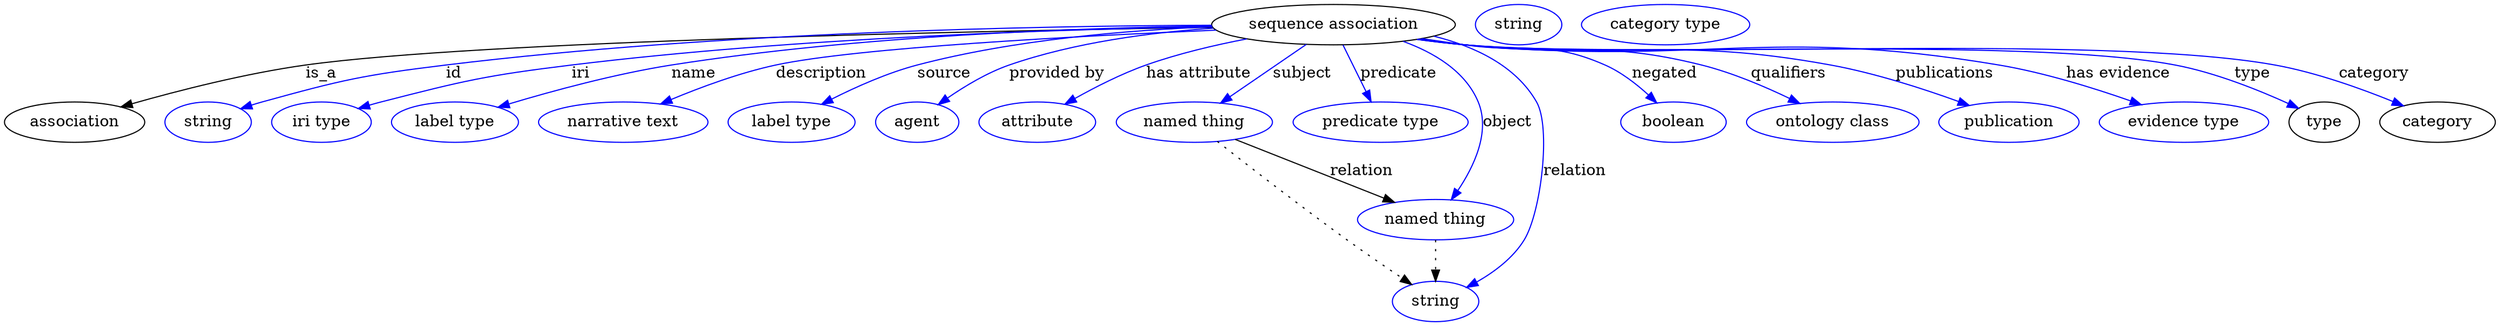 digraph {
	graph [bb="0,0,2218.7,283"];
	node [label="\N"];
	"sequence association"	[height=0.5,
		label="sequence association",
		pos="1184.4,265",
		width=3.015];
	association	[height=0.5,
		pos="62.394,178",
		width=1.7332];
	"sequence association" -> association	[label=is_a,
		lp="282.39,221.5",
		pos="e,103.74,191.62 1076.5,262.58 869.07,259.41 421.39,250.27 268.39,229 214.85,221.56 154.93,206.19 113.58,194.45"];
	id	[color=blue,
		height=0.5,
		label=string,
		pos="181.39,178",
		width=1.0652];
	"sequence association" -> id	[color=blue,
		label=id,
		lp="400.39,221.5",
		pos="e,210.37,190.01 1075.8,264.48 923.01,263.96 635.93,258.59 393.39,229 319.59,220 301.06,215.79 229.39,196 226.28,195.14 223.08,194.18 \
219.89,193.17",
		style=solid];
	iri	[color=blue,
		height=0.5,
		label="iri type",
		pos="282.39,178",
		width=1.2277];
	"sequence association" -> iri	[color=blue,
		label=iri,
		lp="513.39,221.5",
		pos="e,315.3,190.22 1076.4,263.1 942.09,260.9 706.04,253.52 505.39,229 429,219.66 409.95,215.12 335.39,196 332.02,195.13 328.54,194.17 \
325.05,193.16",
		style=solid];
	name	[color=blue,
		height=0.5,
		label="label type",
		pos="401.39,178",
		width=1.5707];
	"sequence association" -> name	[color=blue,
		label=name,
		lp="614.39,221.5",
		pos="e,439.74,191.29 1076.1,263.86 957.2,262.24 761.13,255.29 594.39,229 544.33,221.11 488.4,205.89 449.69,194.3",
		style=solid];
	description	[color=blue,
		height=0.5,
		label="narrative text",
		pos="551.39,178",
		width=2.0943];
	"sequence association" -> description	[color=blue,
		label=description,
		lp="727.89,221.5",
		pos="e,584.7,194.26 1079.8,260.09 956.59,254.89 759.6,244.49 687.39,229 655.19,222.09 620.36,209.17 594,198.2",
		style=solid];
	source	[color=blue,
		height=0.5,
		label="label type",
		pos="701.39,178",
		width=1.5707];
	"sequence association" -> source	[color=blue,
		label=source,
		lp="837.39,221.5",
		pos="e,728.1,193.91 1076.4,263.04 1001.5,260.15 900.06,251.77 813.39,229 786.84,222.02 758.63,209.39 737.16,198.57",
		style=solid];
	"provided by"	[color=blue,
		height=0.5,
		label=agent,
		pos="813.39,178",
		width=1.0291];
	"sequence association" -> "provided by"	[color=blue,
		label="provided by",
		lp="937.89,221.5",
		pos="e,832.09,193.63 1077.3,261.86 1021.7,258.08 953.53,249.17 895.39,229 875.77,222.19 855.83,210.17 840.53,199.62",
		style=solid];
	"has attribute"	[color=blue,
		height=0.5,
		label=attribute,
		pos="920.39,178",
		width=1.4443];
	"sequence association" -> "has attribute"	[color=blue,
		label="has attribute",
		lp="1064.4,221.5",
		pos="e,945.09,194.09 1107.1,252.3 1078.5,246.8 1046,239.16 1017.4,229 995.5,221.22 972.33,209.43 954.12,199.24",
		style=solid];
	subject	[color=blue,
		height=0.5,
		label="named thing",
		pos="1060.4,178",
		width=1.9318];
	"sequence association" -> subject	[color=blue,
		label=subject,
		lp="1156.4,221.5",
		pos="e,1083.7,194.97 1160.2,247.41 1140.7,234.08 1113.3,215.24 1092.1,200.71",
		style=solid];
	predicate	[color=blue,
		height=0.5,
		label="predicate type",
		pos="1226.4,178",
		width=2.1665];
	"sequence association" -> predicate	[color=blue,
		label=predicate,
		lp="1242.4,221.5",
		pos="e,1217.9,196.18 1192.9,246.8 1198.8,234.93 1206.7,218.93 1213.3,205.45",
		style=solid];
	object	[color=blue,
		height=0.5,
		label="named thing",
		pos="1275.4,91",
		width=1.9318];
	"sequence association" -> object	[color=blue,
		label=object,
		lp="1339.4,178",
		pos="e,1289.3,108.74 1246.5,250.08 1273.7,240.2 1302,223.6 1313.4,196 1324.5,169.31 1309.4,138.11 1295.1,116.9",
		style=solid];
	relation	[color=blue,
		height=0.5,
		label=string,
		pos="1275.4,18",
		width=1.0652];
	"sequence association" -> relation	[color=blue,
		label=relation,
		lp="1399.4,134.5",
		pos="e,1303,30.567 1274.1,254.64 1309.8,245.74 1346.7,228.64 1365.4,196 1378.4,173.24 1369.4,97.554 1354.4,73 1344.5,56.765 1327.6,44.249 \
1312,35.373",
		style=solid];
	negated	[color=blue,
		height=0.5,
		label=boolean,
		pos="1487.4,178",
		width=1.2999];
	"sequence association" -> negated	[color=blue,
		label=negated,
		lp="1479.4,221.5",
		pos="e,1472.5,195.25 1263.5,252.59 1334,242.41 1426.2,229.11 1426.4,229 1440.7,222.69 1454.4,212.05 1465.2,202.21",
		style=solid];
	qualifiers	[color=blue,
		height=0.5,
		label="ontology class",
		pos="1628.4,178",
		width=2.1304];
	"sequence association" -> qualifiers	[color=blue,
		label=qualifiers,
		lp="1588.9,221.5",
		pos="e,1599.3,194.68 1261.4,252.25 1275.1,250.36 1289.1,248.52 1302.4,247 1395.5,236.32 1421.5,251.83 1512.4,229 1539.4,222.22 1568.1,\
209.88 1590.2,199.15",
		style=solid];
	publications	[color=blue,
		height=0.5,
		label=publication,
		pos="1785.4,178",
		width=1.7332];
	"sequence association" -> publications	[color=blue,
		label=publications,
		lp="1728.4,221.5",
		pos="e,1750,192.92 1260.1,252.09 1274.2,250.17 1288.7,248.36 1302.4,247 1445.9,232.7 1484.5,254.83 1626.4,229 1665.7,221.84 1708.9,207.86 \
1740.3,196.5",
		style=solid];
	"has evidence"	[color=blue,
		height=0.5,
		label="evidence type",
		pos="1941.4,178",
		width=2.0943];
	"sequence association" -> "has evidence"	[color=blue,
		label="has evidence",
		lp="1882.9,221.5",
		pos="e,1903.4,193.56 1259.5,251.98 1273.7,250.04 1288.5,248.26 1302.4,247 1512.3,227.94 1568.5,263.86 1776.4,229 1816.8,222.23 1861.1,\
208.41 1893.7,197.01",
		style=solid];
	type	[height=0.5,
		pos="2066.4,178",
		width=0.86659];
	"sequence association" -> type	[color=blue,
		label=type,
		lp="2002.4,221.5",
		pos="e,2043.6,190.38 1259.2,251.91 1273.5,249.97 1288.4,248.21 1302.4,247 1442.2,234.98 1795.5,255.01 1933.4,229 1969.2,222.24 2008,206.61 \
2034.4,194.61",
		style=solid];
	category	[height=0.5,
		pos="2167.4,178",
		width=1.4263];
	"sequence association" -> category	[color=blue,
		label=category,
		lp="2110.9,221.5",
		pos="e,2137,192.55 1259.1,251.87 1273.5,249.93 1288.4,248.18 1302.4,247 1461.9,233.57 1864.9,257.42 2022.4,229 2059.1,222.37 2099.1,208.01 \
2127.8,196.38",
		style=solid];
	subject -> object	[label=relation,
		lp="1209.4,134.5",
		pos="e,1238.7,106.49 1096.9,162.58 1133.4,148.14 1189.7,125.87 1229.3,110.22"];
	subject -> relation	[pos="e,1254.1,33.137 1080.9,160.8 1107.3,140.04 1154.7,103.14 1196.4,73 1212.5,61.361 1230.8,48.817 1245.7,38.752",
		style=dotted];
	object -> relation	[pos="e,1275.4,36.029 1275.4,72.813 1275.4,64.789 1275.4,55.047 1275.4,46.069",
		style=dotted];
	association_type	[color=blue,
		height=0.5,
		label=string,
		pos="1349.4,265",
		width=1.0652];
	association_category	[color=blue,
		height=0.5,
		label="category type",
		pos="1480.4,265",
		width=2.0762];
}
